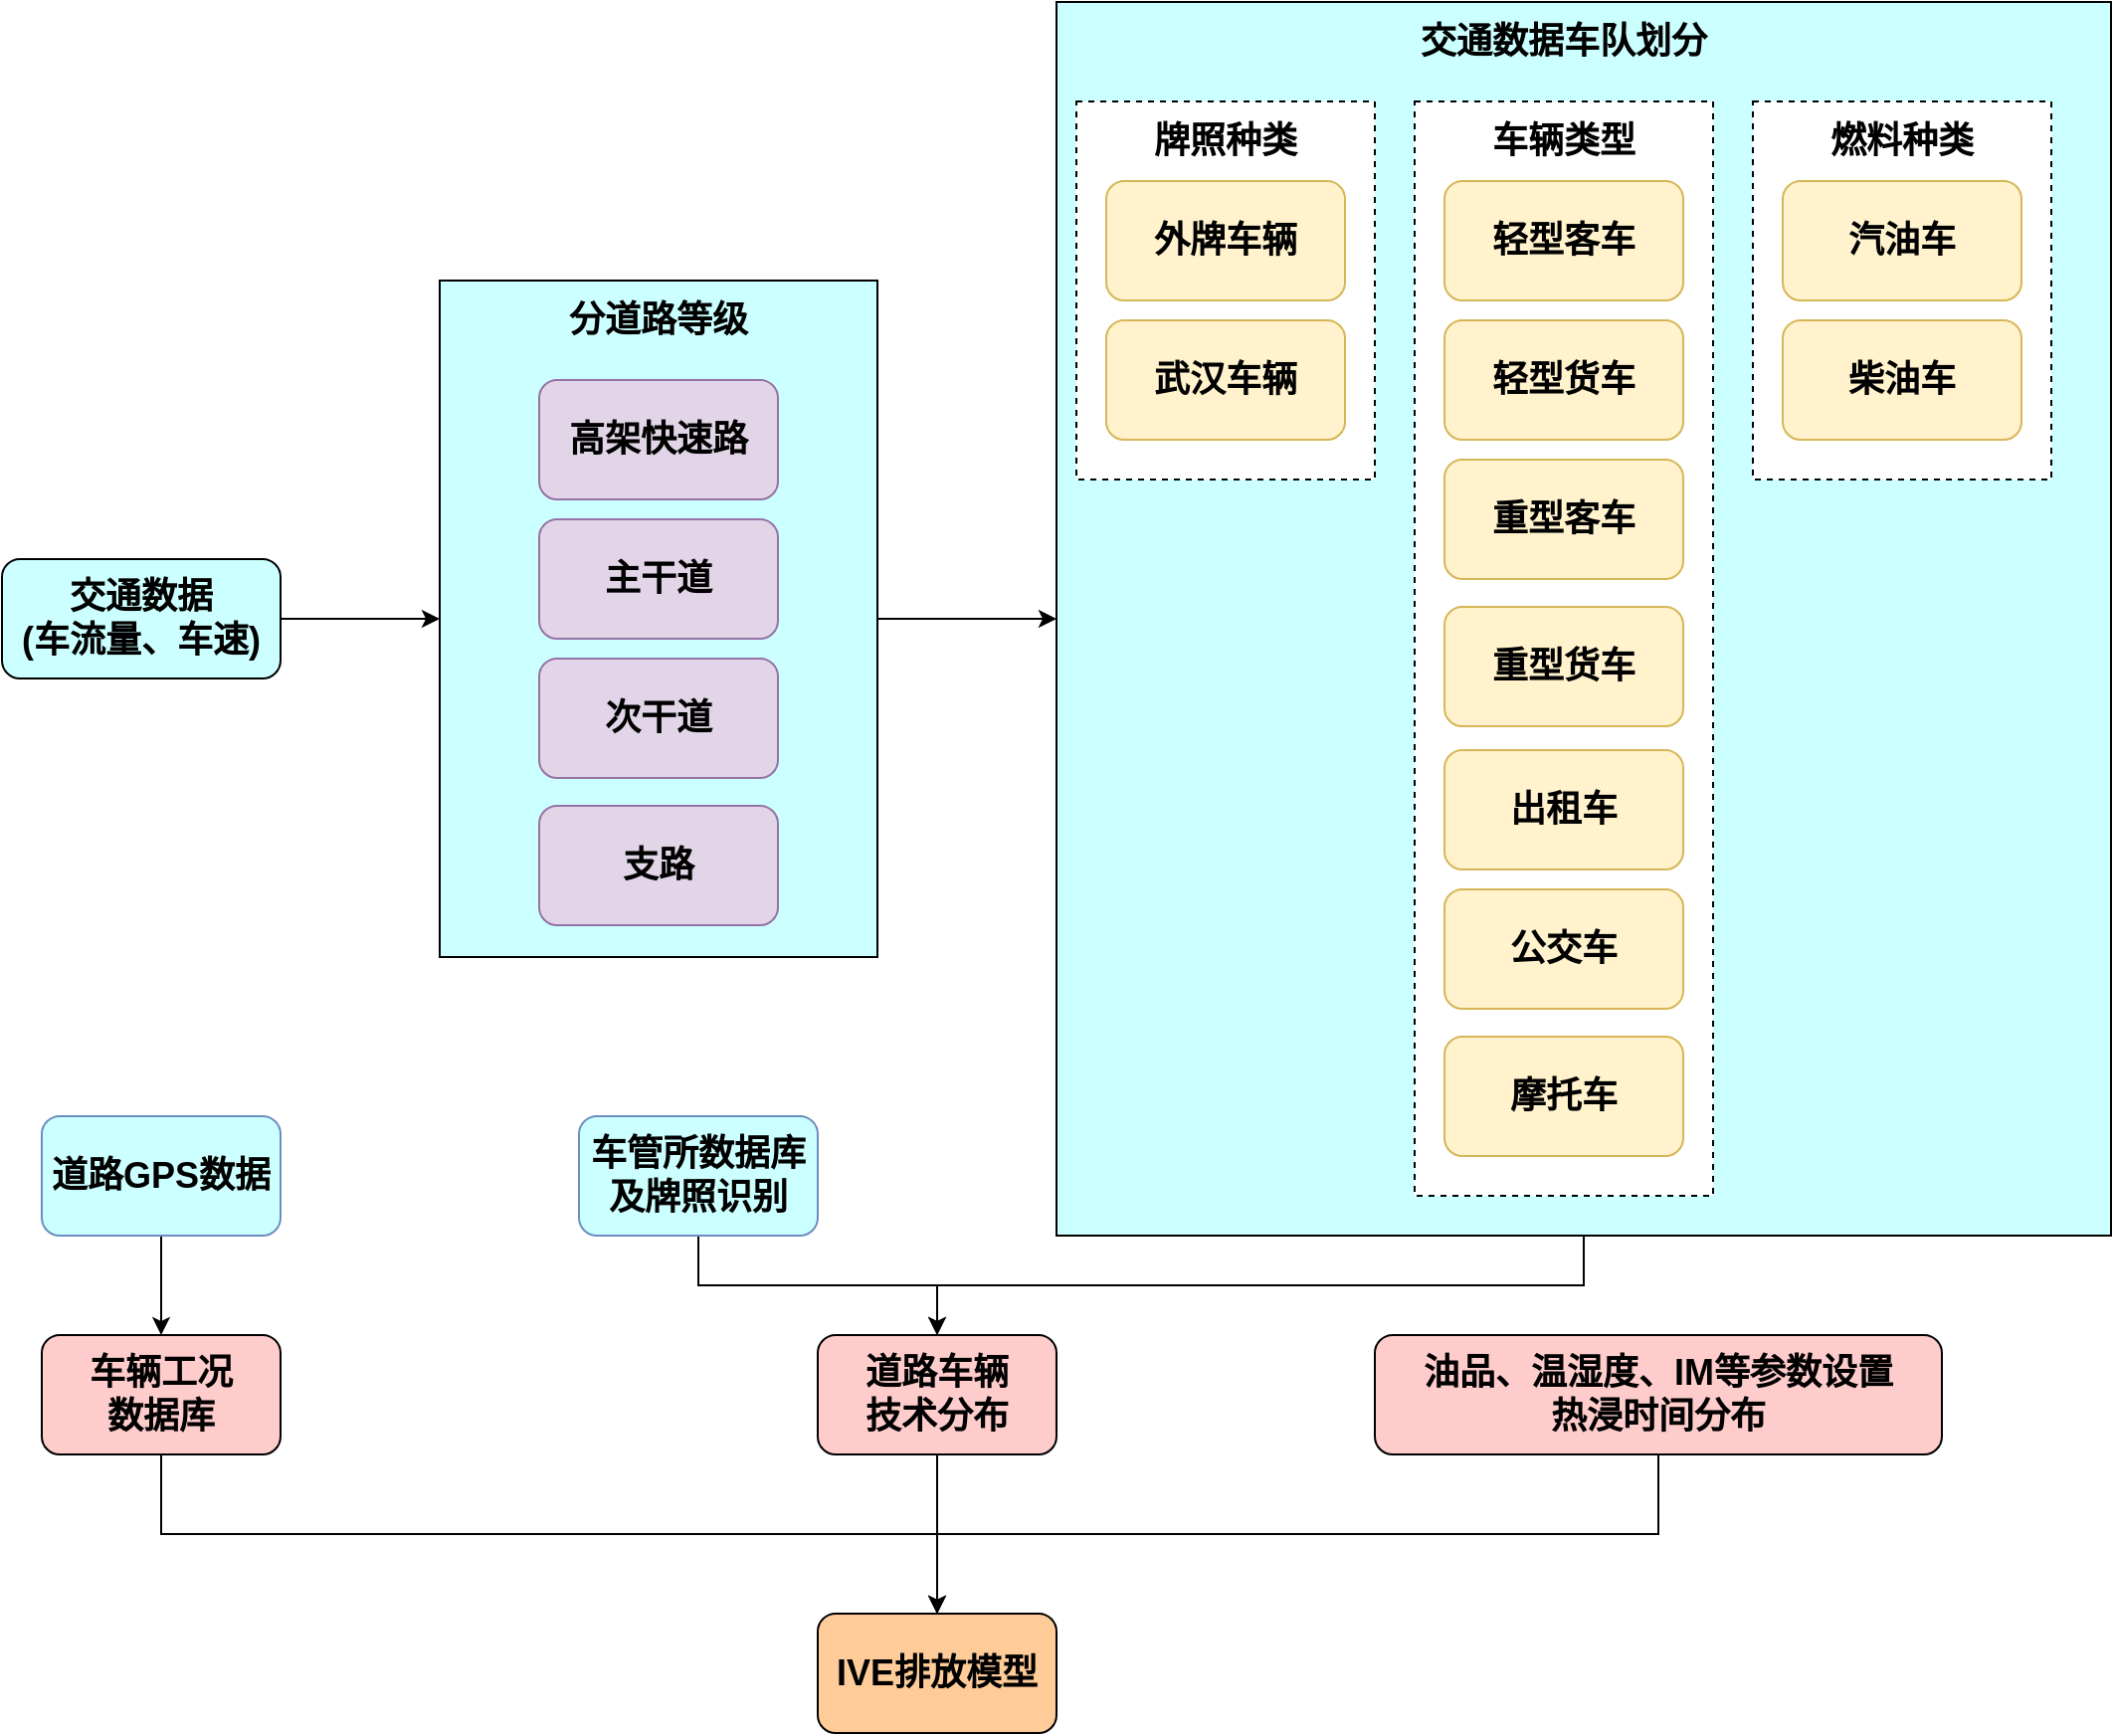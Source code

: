 <mxfile version="13.10.4" type="github">
  <diagram id="-yP0t2fsVPUSu2jfrDDp" name="Page-1">
    <mxGraphModel dx="1021" dy="567" grid="1" gridSize="10" guides="1" tooltips="1" connect="1" arrows="1" fold="1" page="1" pageScale="1" pageWidth="1169" pageHeight="827" math="0" shadow="0">
      <root>
        <mxCell id="0" />
        <mxCell id="1" parent="0" />
        <mxCell id="cXt5EJawHxJDnATNH1I1-41" style="edgeStyle=orthogonalEdgeStyle;rounded=0;orthogonalLoop=1;jettySize=auto;html=1;exitX=1;exitY=0.5;exitDx=0;exitDy=0;" edge="1" parent="1" source="cXt5EJawHxJDnATNH1I1-1" target="cXt5EJawHxJDnATNH1I1-2">
          <mxGeometry relative="1" as="geometry" />
        </mxCell>
        <mxCell id="cXt5EJawHxJDnATNH1I1-1" value="&lt;font style=&quot;font-size: 18px&quot;&gt;&lt;b&gt;交通数据&lt;br&gt;(车流量、车速)&lt;/b&gt;&lt;/font&gt;" style="rounded=1;whiteSpace=wrap;html=1;fillColor=#CCFFFF;" vertex="1" parent="1">
          <mxGeometry x="30" y="290" width="140" height="60" as="geometry" />
        </mxCell>
        <mxCell id="cXt5EJawHxJDnATNH1I1-43" style="edgeStyle=orthogonalEdgeStyle;rounded=0;orthogonalLoop=1;jettySize=auto;html=1;exitX=1;exitY=0.5;exitDx=0;exitDy=0;" edge="1" parent="1" source="cXt5EJawHxJDnATNH1I1-2" target="cXt5EJawHxJDnATNH1I1-8">
          <mxGeometry relative="1" as="geometry" />
        </mxCell>
        <mxCell id="cXt5EJawHxJDnATNH1I1-2" value="" style="rounded=0;whiteSpace=wrap;html=1;fillColor=#CCFFFF;" vertex="1" parent="1">
          <mxGeometry x="250" y="150" width="220" height="340" as="geometry" />
        </mxCell>
        <mxCell id="cXt5EJawHxJDnATNH1I1-3" value="&lt;font style=&quot;font-size: 18px&quot;&gt;&lt;b&gt;高架快速路&lt;/b&gt;&lt;/font&gt;" style="rounded=1;whiteSpace=wrap;html=1;fillColor=#e1d5e7;strokeColor=#9673a6;" vertex="1" parent="1">
          <mxGeometry x="300" y="200" width="120" height="60" as="geometry" />
        </mxCell>
        <mxCell id="cXt5EJawHxJDnATNH1I1-4" value="&lt;font style=&quot;font-size: 18px&quot;&gt;&lt;b&gt;主干道&lt;/b&gt;&lt;/font&gt;" style="rounded=1;whiteSpace=wrap;html=1;fillColor=#e1d5e7;strokeColor=#9673a6;" vertex="1" parent="1">
          <mxGeometry x="300" y="270" width="120" height="60" as="geometry" />
        </mxCell>
        <mxCell id="cXt5EJawHxJDnATNH1I1-5" value="&lt;font style=&quot;font-size: 18px&quot;&gt;&lt;b&gt;次干道&lt;/b&gt;&lt;/font&gt;" style="rounded=1;whiteSpace=wrap;html=1;fillColor=#e1d5e7;strokeColor=#9673a6;" vertex="1" parent="1">
          <mxGeometry x="300" y="340" width="120" height="60" as="geometry" />
        </mxCell>
        <mxCell id="cXt5EJawHxJDnATNH1I1-6" value="&lt;font style=&quot;font-size: 18px&quot;&gt;&lt;b&gt;支路&lt;/b&gt;&lt;/font&gt;" style="rounded=1;whiteSpace=wrap;html=1;fillColor=#e1d5e7;strokeColor=#9673a6;" vertex="1" parent="1">
          <mxGeometry x="300" y="414" width="120" height="60" as="geometry" />
        </mxCell>
        <mxCell id="cXt5EJawHxJDnATNH1I1-7" value="&lt;font style=&quot;font-size: 18px&quot;&gt;&lt;b&gt;分道路等级&lt;/b&gt;&lt;/font&gt;" style="text;html=1;strokeColor=none;fillColor=none;align=center;verticalAlign=middle;whiteSpace=wrap;rounded=0;" vertex="1" parent="1">
          <mxGeometry x="305" y="160" width="110" height="20" as="geometry" />
        </mxCell>
        <mxCell id="cXt5EJawHxJDnATNH1I1-35" style="edgeStyle=orthogonalEdgeStyle;rounded=0;orthogonalLoop=1;jettySize=auto;html=1;exitX=0.5;exitY=1;exitDx=0;exitDy=0;entryX=0.5;entryY=0;entryDx=0;entryDy=0;" edge="1" parent="1" source="cXt5EJawHxJDnATNH1I1-8" target="cXt5EJawHxJDnATNH1I1-32">
          <mxGeometry relative="1" as="geometry" />
        </mxCell>
        <mxCell id="cXt5EJawHxJDnATNH1I1-8" value="" style="rounded=0;whiteSpace=wrap;html=1;fillColor=#CCFFFF;" vertex="1" parent="1">
          <mxGeometry x="560" y="10" width="530" height="620" as="geometry" />
        </mxCell>
        <mxCell id="cXt5EJawHxJDnATNH1I1-9" value="&lt;font style=&quot;font-size: 18px&quot;&gt;&lt;b&gt;交通数据车队划分&lt;/b&gt;&lt;/font&gt;" style="text;html=1;strokeColor=none;fillColor=none;align=center;verticalAlign=middle;whiteSpace=wrap;rounded=0;" vertex="1" parent="1">
          <mxGeometry x="735" y="20" width="160" height="20" as="geometry" />
        </mxCell>
        <mxCell id="cXt5EJawHxJDnATNH1I1-10" value="" style="rounded=0;whiteSpace=wrap;html=1;dashed=1;" vertex="1" parent="1">
          <mxGeometry x="570" y="60" width="150" height="190" as="geometry" />
        </mxCell>
        <mxCell id="cXt5EJawHxJDnATNH1I1-11" value="&lt;font style=&quot;font-size: 18px&quot;&gt;&lt;b&gt;牌照种类&lt;/b&gt;&lt;/font&gt;" style="text;html=1;strokeColor=none;fillColor=none;align=center;verticalAlign=middle;whiteSpace=wrap;rounded=0;" vertex="1" parent="1">
          <mxGeometry x="590" y="70" width="110" height="20" as="geometry" />
        </mxCell>
        <mxCell id="cXt5EJawHxJDnATNH1I1-12" value="&lt;font style=&quot;font-size: 18px&quot;&gt;&lt;b&gt;外牌车辆&lt;/b&gt;&lt;/font&gt;" style="rounded=1;whiteSpace=wrap;html=1;fillColor=#fff2cc;strokeColor=#d6b656;" vertex="1" parent="1">
          <mxGeometry x="585" y="100" width="120" height="60" as="geometry" />
        </mxCell>
        <mxCell id="cXt5EJawHxJDnATNH1I1-13" value="&lt;font style=&quot;font-size: 18px&quot;&gt;&lt;b&gt;武汉车辆&lt;/b&gt;&lt;/font&gt;" style="rounded=1;whiteSpace=wrap;html=1;fillColor=#fff2cc;strokeColor=#d6b656;" vertex="1" parent="1">
          <mxGeometry x="585" y="170" width="120" height="60" as="geometry" />
        </mxCell>
        <mxCell id="cXt5EJawHxJDnATNH1I1-14" value="" style="rounded=0;whiteSpace=wrap;html=1;dashed=1;" vertex="1" parent="1">
          <mxGeometry x="740" y="60" width="150" height="550" as="geometry" />
        </mxCell>
        <mxCell id="cXt5EJawHxJDnATNH1I1-15" value="&lt;font style=&quot;font-size: 18px&quot;&gt;&lt;b&gt;车辆类型&lt;/b&gt;&lt;/font&gt;" style="text;html=1;strokeColor=none;fillColor=none;align=center;verticalAlign=middle;whiteSpace=wrap;rounded=0;" vertex="1" parent="1">
          <mxGeometry x="760" y="70" width="110" height="20" as="geometry" />
        </mxCell>
        <mxCell id="cXt5EJawHxJDnATNH1I1-16" value="&lt;font style=&quot;font-size: 18px&quot;&gt;&lt;b&gt;轻型客车&lt;/b&gt;&lt;/font&gt;" style="rounded=1;whiteSpace=wrap;html=1;fillColor=#fff2cc;strokeColor=#d6b656;" vertex="1" parent="1">
          <mxGeometry x="755" y="100" width="120" height="60" as="geometry" />
        </mxCell>
        <mxCell id="cXt5EJawHxJDnATNH1I1-17" value="&lt;font style=&quot;font-size: 18px&quot;&gt;&lt;b&gt;轻型货车&lt;/b&gt;&lt;/font&gt;" style="rounded=1;whiteSpace=wrap;html=1;fillColor=#fff2cc;strokeColor=#d6b656;" vertex="1" parent="1">
          <mxGeometry x="755" y="170" width="120" height="60" as="geometry" />
        </mxCell>
        <mxCell id="cXt5EJawHxJDnATNH1I1-18" value="&lt;font style=&quot;font-size: 18px&quot;&gt;&lt;b&gt;重型客车&lt;/b&gt;&lt;/font&gt;" style="rounded=1;whiteSpace=wrap;html=1;fillColor=#fff2cc;strokeColor=#d6b656;" vertex="1" parent="1">
          <mxGeometry x="755" y="240" width="120" height="60" as="geometry" />
        </mxCell>
        <mxCell id="cXt5EJawHxJDnATNH1I1-19" value="&lt;font style=&quot;font-size: 18px&quot;&gt;&lt;b&gt;重型货车&lt;/b&gt;&lt;/font&gt;" style="rounded=1;whiteSpace=wrap;html=1;fillColor=#fff2cc;strokeColor=#d6b656;" vertex="1" parent="1">
          <mxGeometry x="755" y="314" width="120" height="60" as="geometry" />
        </mxCell>
        <mxCell id="cXt5EJawHxJDnATNH1I1-20" value="&lt;font style=&quot;font-size: 18px&quot;&gt;&lt;b&gt;出租车&lt;/b&gt;&lt;/font&gt;" style="rounded=1;whiteSpace=wrap;html=1;fillColor=#fff2cc;strokeColor=#d6b656;" vertex="1" parent="1">
          <mxGeometry x="755" y="386" width="120" height="60" as="geometry" />
        </mxCell>
        <mxCell id="cXt5EJawHxJDnATNH1I1-21" value="&lt;font style=&quot;font-size: 18px&quot;&gt;&lt;b&gt;公交车&lt;/b&gt;&lt;/font&gt;" style="rounded=1;whiteSpace=wrap;html=1;fillColor=#fff2cc;strokeColor=#d6b656;" vertex="1" parent="1">
          <mxGeometry x="755" y="456" width="120" height="60" as="geometry" />
        </mxCell>
        <mxCell id="cXt5EJawHxJDnATNH1I1-22" value="&lt;font style=&quot;font-size: 18px&quot;&gt;&lt;b&gt;摩托车&lt;/b&gt;&lt;/font&gt;" style="rounded=1;whiteSpace=wrap;html=1;fillColor=#fff2cc;strokeColor=#d6b656;" vertex="1" parent="1">
          <mxGeometry x="755" y="530" width="120" height="60" as="geometry" />
        </mxCell>
        <mxCell id="cXt5EJawHxJDnATNH1I1-23" value="" style="rounded=0;whiteSpace=wrap;html=1;dashed=1;" vertex="1" parent="1">
          <mxGeometry x="910" y="60" width="150" height="190" as="geometry" />
        </mxCell>
        <mxCell id="cXt5EJawHxJDnATNH1I1-24" value="&lt;font style=&quot;font-size: 18px&quot;&gt;&lt;b&gt;燃料种类&lt;/b&gt;&lt;/font&gt;" style="text;html=1;strokeColor=none;fillColor=none;align=center;verticalAlign=middle;whiteSpace=wrap;rounded=0;" vertex="1" parent="1">
          <mxGeometry x="930" y="70" width="110" height="20" as="geometry" />
        </mxCell>
        <mxCell id="cXt5EJawHxJDnATNH1I1-25" value="&lt;font style=&quot;font-size: 18px&quot;&gt;&lt;b&gt;汽油车&lt;/b&gt;&lt;/font&gt;" style="rounded=1;whiteSpace=wrap;html=1;fillColor=#fff2cc;strokeColor=#d6b656;" vertex="1" parent="1">
          <mxGeometry x="925" y="100" width="120" height="60" as="geometry" />
        </mxCell>
        <mxCell id="cXt5EJawHxJDnATNH1I1-26" value="&lt;font style=&quot;font-size: 18px&quot;&gt;&lt;b&gt;柴油车&lt;/b&gt;&lt;/font&gt;" style="rounded=1;whiteSpace=wrap;html=1;fillColor=#fff2cc;strokeColor=#d6b656;" vertex="1" parent="1">
          <mxGeometry x="925" y="170" width="120" height="60" as="geometry" />
        </mxCell>
        <mxCell id="cXt5EJawHxJDnATNH1I1-31" style="edgeStyle=orthogonalEdgeStyle;rounded=0;orthogonalLoop=1;jettySize=auto;html=1;exitX=0.5;exitY=1;exitDx=0;exitDy=0;entryX=0.5;entryY=0;entryDx=0;entryDy=0;" edge="1" parent="1" source="cXt5EJawHxJDnATNH1I1-28" target="cXt5EJawHxJDnATNH1I1-30">
          <mxGeometry relative="1" as="geometry" />
        </mxCell>
        <mxCell id="cXt5EJawHxJDnATNH1I1-28" value="&lt;font style=&quot;font-size: 18px&quot;&gt;&lt;b&gt;道路GPS数据&lt;/b&gt;&lt;/font&gt;" style="rounded=1;whiteSpace=wrap;html=1;strokeColor=#6c8ebf;fillColor=#CCFFFF;" vertex="1" parent="1">
          <mxGeometry x="50" y="570" width="120" height="60" as="geometry" />
        </mxCell>
        <mxCell id="cXt5EJawHxJDnATNH1I1-34" style="edgeStyle=orthogonalEdgeStyle;rounded=0;orthogonalLoop=1;jettySize=auto;html=1;exitX=0.5;exitY=1;exitDx=0;exitDy=0;entryX=0.5;entryY=0;entryDx=0;entryDy=0;" edge="1" parent="1" source="cXt5EJawHxJDnATNH1I1-29" target="cXt5EJawHxJDnATNH1I1-32">
          <mxGeometry relative="1" as="geometry" />
        </mxCell>
        <mxCell id="cXt5EJawHxJDnATNH1I1-29" value="&lt;font style=&quot;font-size: 18px&quot;&gt;&lt;b&gt;车管所数据库及牌照识别&lt;/b&gt;&lt;/font&gt;" style="rounded=1;whiteSpace=wrap;html=1;strokeColor=#6c8ebf;fillColor=#CCFFFF;" vertex="1" parent="1">
          <mxGeometry x="320" y="570" width="120" height="60" as="geometry" />
        </mxCell>
        <mxCell id="cXt5EJawHxJDnATNH1I1-38" style="edgeStyle=orthogonalEdgeStyle;rounded=0;orthogonalLoop=1;jettySize=auto;html=1;exitX=0.5;exitY=1;exitDx=0;exitDy=0;" edge="1" parent="1" source="cXt5EJawHxJDnATNH1I1-30" target="cXt5EJawHxJDnATNH1I1-37">
          <mxGeometry relative="1" as="geometry" />
        </mxCell>
        <mxCell id="cXt5EJawHxJDnATNH1I1-30" value="&lt;font style=&quot;font-size: 18px&quot;&gt;&lt;b&gt;车辆工况&lt;br&gt;数据库&lt;/b&gt;&lt;/font&gt;" style="rounded=1;whiteSpace=wrap;html=1;fillColor=#FFCCCC;" vertex="1" parent="1">
          <mxGeometry x="50" y="680" width="120" height="60" as="geometry" />
        </mxCell>
        <mxCell id="cXt5EJawHxJDnATNH1I1-40" style="edgeStyle=orthogonalEdgeStyle;rounded=0;orthogonalLoop=1;jettySize=auto;html=1;exitX=0.5;exitY=1;exitDx=0;exitDy=0;entryX=0.5;entryY=0;entryDx=0;entryDy=0;" edge="1" parent="1" source="cXt5EJawHxJDnATNH1I1-32" target="cXt5EJawHxJDnATNH1I1-37">
          <mxGeometry relative="1" as="geometry" />
        </mxCell>
        <mxCell id="cXt5EJawHxJDnATNH1I1-32" value="&lt;font style=&quot;font-size: 18px&quot;&gt;&lt;b&gt;道路车辆&lt;br&gt;技术分布&lt;/b&gt;&lt;/font&gt;" style="rounded=1;whiteSpace=wrap;html=1;fillColor=#FFCCCC;" vertex="1" parent="1">
          <mxGeometry x="440" y="680" width="120" height="60" as="geometry" />
        </mxCell>
        <mxCell id="cXt5EJawHxJDnATNH1I1-39" style="edgeStyle=orthogonalEdgeStyle;rounded=0;orthogonalLoop=1;jettySize=auto;html=1;exitX=0.5;exitY=1;exitDx=0;exitDy=0;entryX=0.5;entryY=0;entryDx=0;entryDy=0;" edge="1" parent="1" source="cXt5EJawHxJDnATNH1I1-33" target="cXt5EJawHxJDnATNH1I1-37">
          <mxGeometry relative="1" as="geometry" />
        </mxCell>
        <mxCell id="cXt5EJawHxJDnATNH1I1-33" value="&lt;span style=&quot;font-size: 18px&quot;&gt;&lt;b&gt;油品、温湿度、IM等参数设置&lt;br&gt;热浸时间分布&lt;br&gt;&lt;/b&gt;&lt;/span&gt;" style="rounded=1;whiteSpace=wrap;html=1;fillColor=#FFCCCC;" vertex="1" parent="1">
          <mxGeometry x="720" y="680" width="285" height="60" as="geometry" />
        </mxCell>
        <mxCell id="cXt5EJawHxJDnATNH1I1-37" value="&lt;span style=&quot;font-size: 18px&quot;&gt;&lt;b&gt;IVE排放模型&lt;/b&gt;&lt;/span&gt;" style="rounded=1;whiteSpace=wrap;html=1;fillColor=#FFCC99;" vertex="1" parent="1">
          <mxGeometry x="440" y="820" width="120" height="60" as="geometry" />
        </mxCell>
      </root>
    </mxGraphModel>
  </diagram>
</mxfile>
